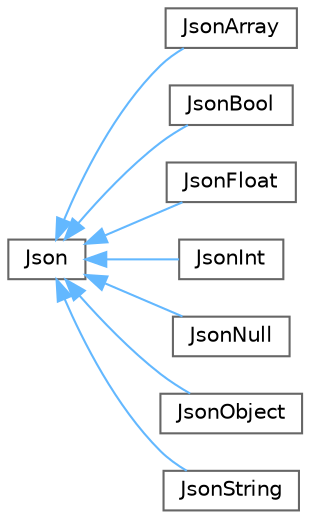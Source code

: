 digraph "Graphical Class Hierarchy"
{
 // LATEX_PDF_SIZE
  bgcolor="transparent";
  edge [fontname=Helvetica,fontsize=10,labelfontname=Helvetica,labelfontsize=10];
  node [fontname=Helvetica,fontsize=10,shape=box,height=0.2,width=0.4];
  rankdir="LR";
  Node0 [id="Node000000",label="Json",height=0.2,width=0.4,color="grey40", fillcolor="white", style="filled",URL="$classJson.html",tooltip="Base class for all JSON objects."];
  Node0 -> Node1 [id="edge1_Node000000_Node000001",dir="back",color="steelblue1",style="solid",tooltip=" "];
  Node1 [id="Node000001",label="JsonArray",height=0.2,width=0.4,color="grey40", fillcolor="white", style="filled",URL="$classJsonArray.html",tooltip="Class representing a JSON array."];
  Node0 -> Node2 [id="edge2_Node000000_Node000002",dir="back",color="steelblue1",style="solid",tooltip=" "];
  Node2 [id="Node000002",label="JsonBool",height=0.2,width=0.4,color="grey40", fillcolor="white", style="filled",URL="$classJsonBool.html",tooltip="Class representing a boolean JSON value."];
  Node0 -> Node3 [id="edge3_Node000000_Node000003",dir="back",color="steelblue1",style="solid",tooltip=" "];
  Node3 [id="Node000003",label="JsonFloat",height=0.2,width=0.4,color="grey40", fillcolor="white", style="filled",URL="$classJsonFloat.html",tooltip="Class representing a floating point JSON value."];
  Node0 -> Node4 [id="edge4_Node000000_Node000004",dir="back",color="steelblue1",style="solid",tooltip=" "];
  Node4 [id="Node000004",label="JsonInt",height=0.2,width=0.4,color="grey40", fillcolor="white", style="filled",URL="$classJsonInt.html",tooltip="Class representing an integer JSON value."];
  Node0 -> Node5 [id="edge5_Node000000_Node000005",dir="back",color="steelblue1",style="solid",tooltip=" "];
  Node5 [id="Node000005",label="JsonNull",height=0.2,width=0.4,color="grey40", fillcolor="white", style="filled",URL="$classJsonNull.html",tooltip="Class representing a JSON null value."];
  Node0 -> Node6 [id="edge6_Node000000_Node000006",dir="back",color="steelblue1",style="solid",tooltip=" "];
  Node6 [id="Node000006",label="JsonObject",height=0.2,width=0.4,color="grey40", fillcolor="white", style="filled",URL="$classJsonObject.html",tooltip="Represents a JSON object consisting of key-value pairs. This class inherits from Json."];
  Node0 -> Node7 [id="edge7_Node000000_Node000007",dir="back",color="steelblue1",style="solid",tooltip=" "];
  Node7 [id="Node000007",label="JsonString",height=0.2,width=0.4,color="grey40", fillcolor="white", style="filled",URL="$classJsonString.html",tooltip="Class representing a string JSON value."];
}

